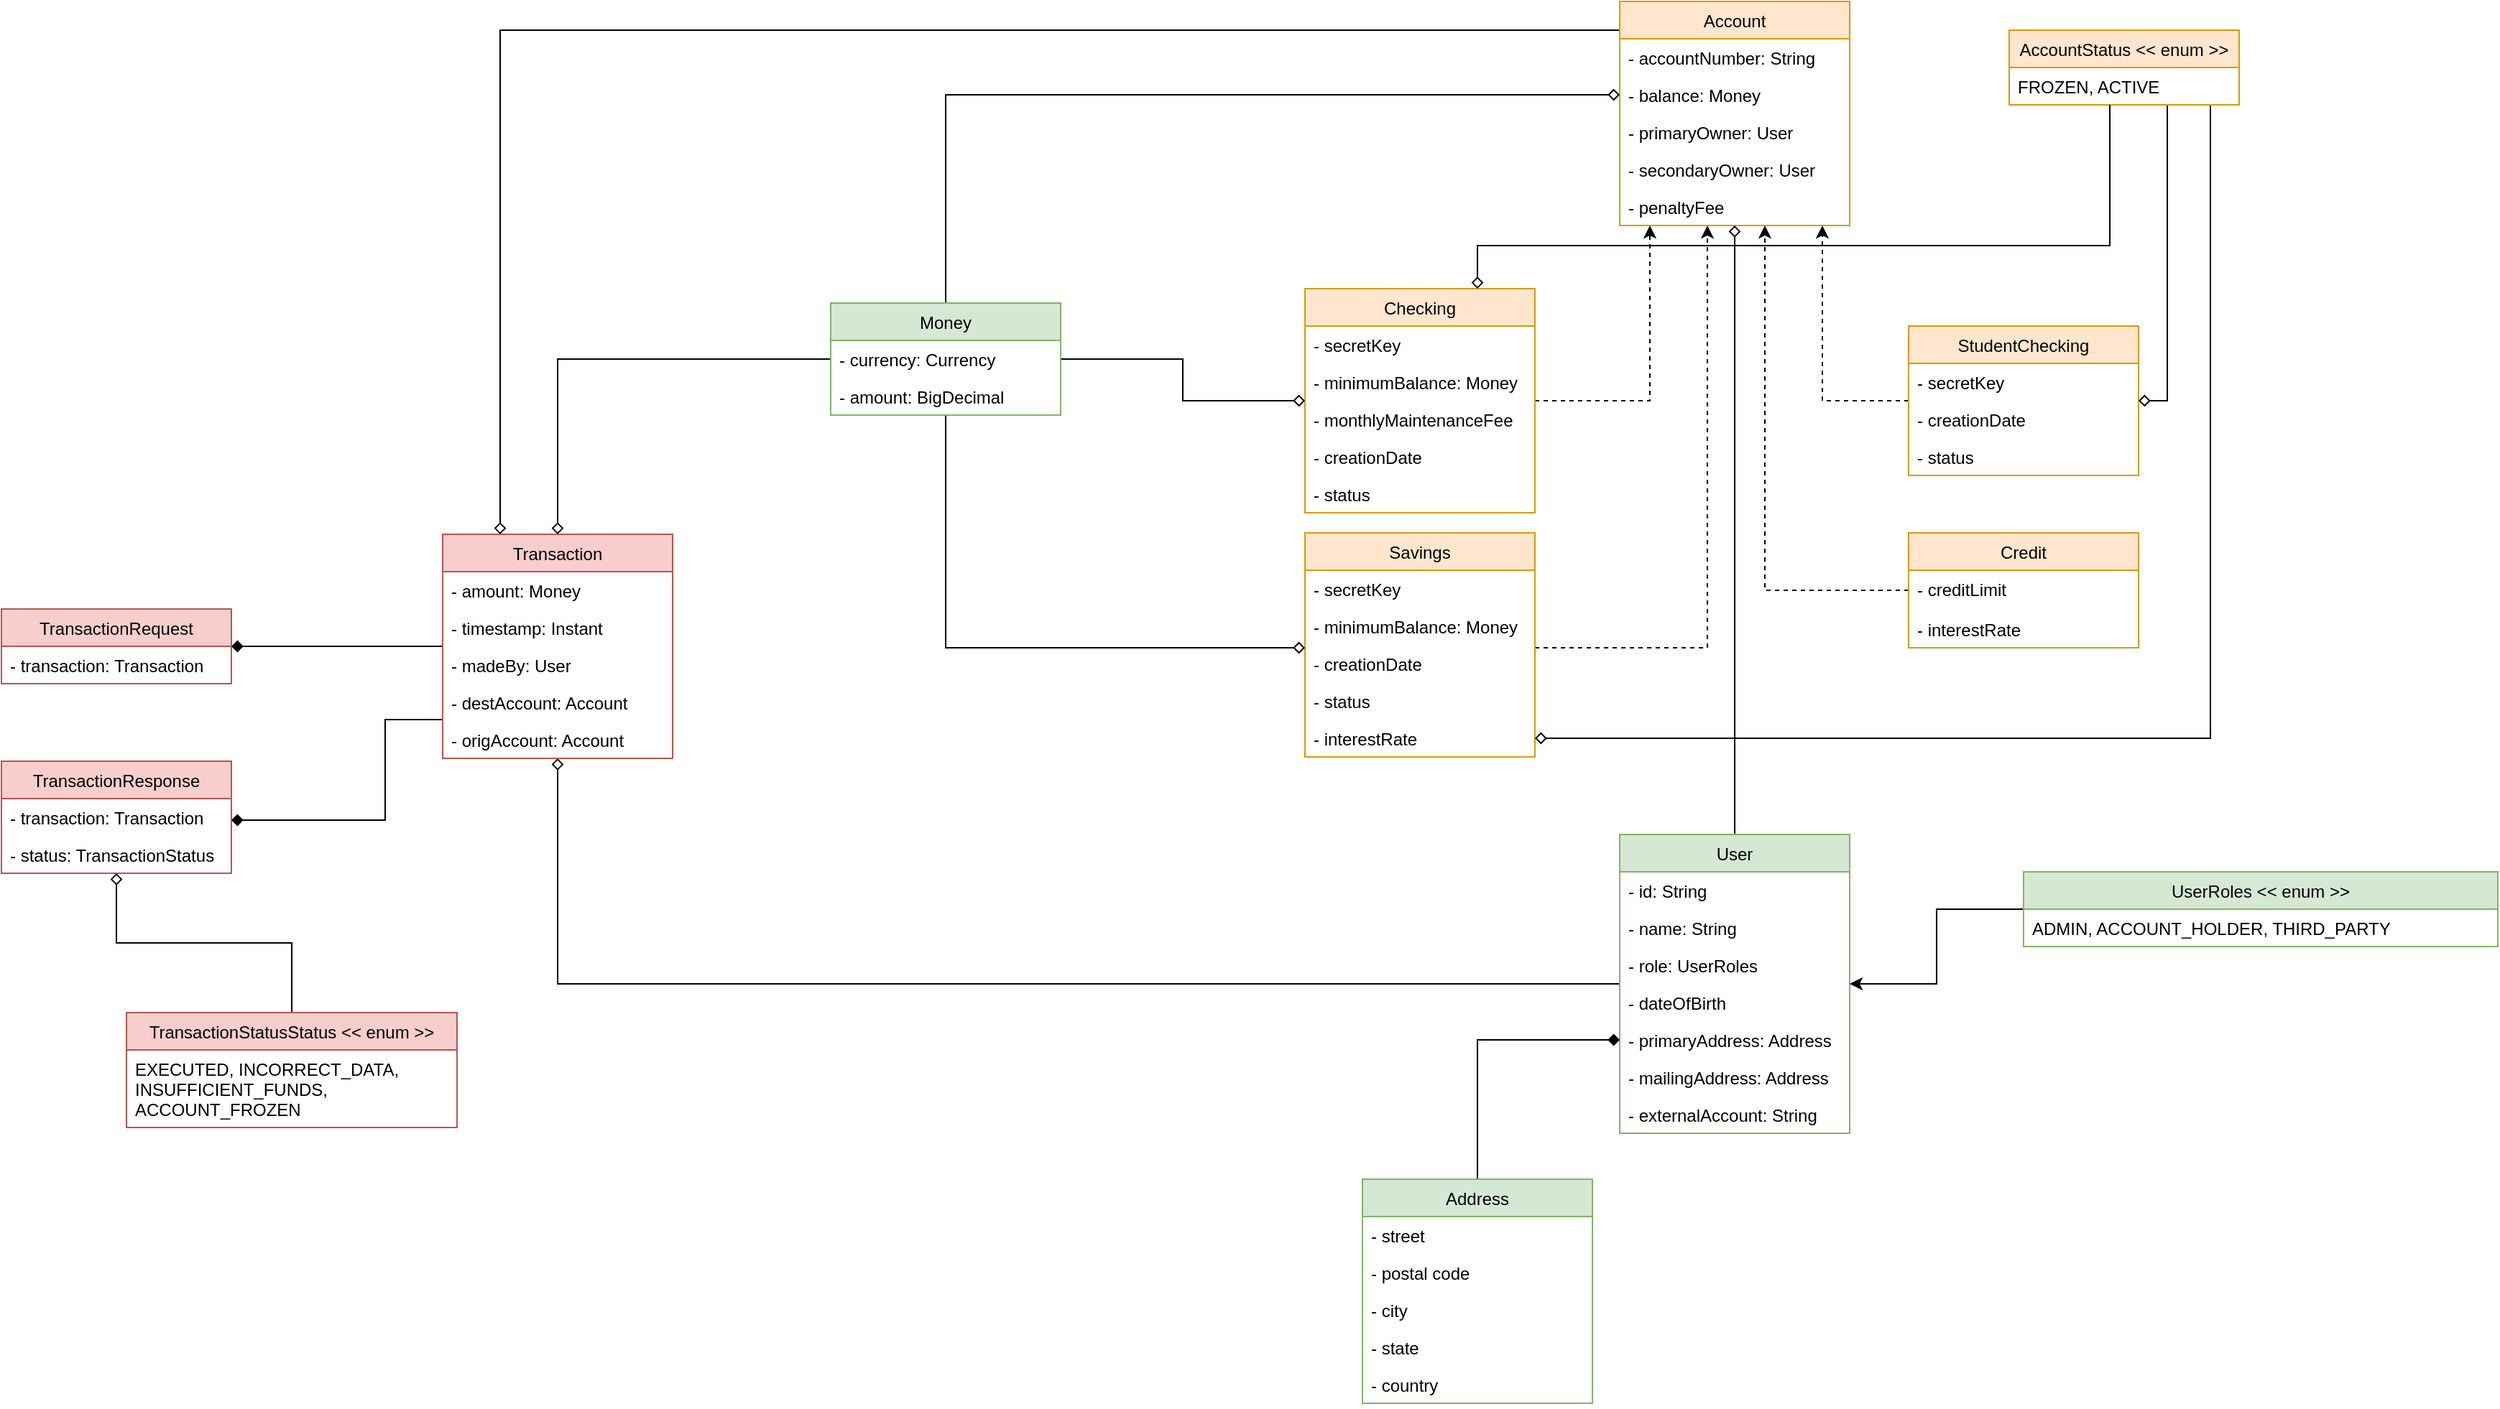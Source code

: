 <mxfile version="20.2.8" type="device"><diagram id="Sgf1eEQoOjnaAbqmSDl3" name="Página-1"><mxGraphModel dx="1653" dy="744" grid="1" gridSize="10" guides="1" tooltips="1" connect="1" arrows="1" fold="1" page="1" pageScale="1" pageWidth="827" pageHeight="1169" math="0" shadow="0"><root><mxCell id="0"/><mxCell id="1" parent="0"/><mxCell id="IOCd3JjTxtFxD8QaHJHm-75" style="edgeStyle=orthogonalEdgeStyle;rounded=0;orthogonalLoop=1;jettySize=auto;html=1;dashed=1;" parent="1" source="IOCd3JjTxtFxD8QaHJHm-8" target="IOCd3JjTxtFxD8QaHJHm-67" edge="1"><mxGeometry relative="1" as="geometry"><Array as="points"><mxPoint x="320" y="308"/></Array></mxGeometry></mxCell><mxCell id="IOCd3JjTxtFxD8QaHJHm-8" value="Checking" style="swimlane;fontStyle=0;childLayout=stackLayout;horizontal=1;startSize=26;fillColor=#ffe6cc;horizontalStack=0;resizeParent=1;resizeParentMax=0;resizeLast=0;collapsible=1;marginBottom=0;strokeColor=#d79b00;" parent="1" vertex="1"><mxGeometry x="80" y="230" width="160" height="156" as="geometry"/></mxCell><mxCell id="IOCd3JjTxtFxD8QaHJHm-10" value="- secretKey" style="text;strokeColor=none;fillColor=none;align=left;verticalAlign=top;spacingLeft=4;spacingRight=4;overflow=hidden;rotatable=0;points=[[0,0.5],[1,0.5]];portConstraint=eastwest;" parent="IOCd3JjTxtFxD8QaHJHm-8" vertex="1"><mxGeometry y="26" width="160" height="26" as="geometry"/></mxCell><mxCell id="IOCd3JjTxtFxD8QaHJHm-25" value="- minimumBalance: Money" style="text;strokeColor=none;fillColor=none;align=left;verticalAlign=top;spacingLeft=4;spacingRight=4;overflow=hidden;rotatable=0;points=[[0,0.5],[1,0.5]];portConstraint=eastwest;" parent="IOCd3JjTxtFxD8QaHJHm-8" vertex="1"><mxGeometry y="52" width="160" height="26" as="geometry"/></mxCell><mxCell id="IOCd3JjTxtFxD8QaHJHm-27" value="- monthlyMaintenanceFee" style="text;strokeColor=none;fillColor=none;align=left;verticalAlign=top;spacingLeft=4;spacingRight=4;overflow=hidden;rotatable=0;points=[[0,0.5],[1,0.5]];portConstraint=eastwest;" parent="IOCd3JjTxtFxD8QaHJHm-8" vertex="1"><mxGeometry y="78" width="160" height="26" as="geometry"/></mxCell><mxCell id="IOCd3JjTxtFxD8QaHJHm-28" value="- creationDate" style="text;strokeColor=none;fillColor=none;align=left;verticalAlign=top;spacingLeft=4;spacingRight=4;overflow=hidden;rotatable=0;points=[[0,0.5],[1,0.5]];portConstraint=eastwest;" parent="IOCd3JjTxtFxD8QaHJHm-8" vertex="1"><mxGeometry y="104" width="160" height="26" as="geometry"/></mxCell><mxCell id="IOCd3JjTxtFxD8QaHJHm-29" value="- status" style="text;strokeColor=none;fillColor=none;align=left;verticalAlign=top;spacingLeft=4;spacingRight=4;overflow=hidden;rotatable=0;points=[[0,0.5],[1,0.5]];portConstraint=eastwest;" parent="IOCd3JjTxtFxD8QaHJHm-8" vertex="1"><mxGeometry y="130" width="160" height="26" as="geometry"/></mxCell><mxCell id="IOCd3JjTxtFxD8QaHJHm-78" style="edgeStyle=orthogonalEdgeStyle;rounded=0;orthogonalLoop=1;jettySize=auto;html=1;dashed=1;" parent="1" source="IOCd3JjTxtFxD8QaHJHm-30" target="IOCd3JjTxtFxD8QaHJHm-67" edge="1"><mxGeometry relative="1" as="geometry"><Array as="points"><mxPoint x="440" y="308"/></Array></mxGeometry></mxCell><mxCell id="IOCd3JjTxtFxD8QaHJHm-30" value="StudentChecking" style="swimlane;fontStyle=0;childLayout=stackLayout;horizontal=1;startSize=26;fillColor=#ffe6cc;horizontalStack=0;resizeParent=1;resizeParentMax=0;resizeLast=0;collapsible=1;marginBottom=0;strokeColor=#d79b00;" parent="1" vertex="1"><mxGeometry x="500" y="256" width="160" height="104" as="geometry"/></mxCell><mxCell id="IOCd3JjTxtFxD8QaHJHm-32" value="- secretKey" style="text;strokeColor=none;fillColor=none;align=left;verticalAlign=top;spacingLeft=4;spacingRight=4;overflow=hidden;rotatable=0;points=[[0,0.5],[1,0.5]];portConstraint=eastwest;" parent="IOCd3JjTxtFxD8QaHJHm-30" vertex="1"><mxGeometry y="26" width="160" height="26" as="geometry"/></mxCell><mxCell id="IOCd3JjTxtFxD8QaHJHm-38" value="- creationDate" style="text;strokeColor=none;fillColor=none;align=left;verticalAlign=top;spacingLeft=4;spacingRight=4;overflow=hidden;rotatable=0;points=[[0,0.5],[1,0.5]];portConstraint=eastwest;" parent="IOCd3JjTxtFxD8QaHJHm-30" vertex="1"><mxGeometry y="52" width="160" height="26" as="geometry"/></mxCell><mxCell id="IOCd3JjTxtFxD8QaHJHm-39" value="- status" style="text;strokeColor=none;fillColor=none;align=left;verticalAlign=top;spacingLeft=4;spacingRight=4;overflow=hidden;rotatable=0;points=[[0,0.5],[1,0.5]];portConstraint=eastwest;" parent="IOCd3JjTxtFxD8QaHJHm-30" vertex="1"><mxGeometry y="78" width="160" height="26" as="geometry"/></mxCell><mxCell id="IOCd3JjTxtFxD8QaHJHm-76" style="edgeStyle=orthogonalEdgeStyle;rounded=0;orthogonalLoop=1;jettySize=auto;html=1;dashed=1;" parent="1" source="IOCd3JjTxtFxD8QaHJHm-48" target="IOCd3JjTxtFxD8QaHJHm-67" edge="1"><mxGeometry relative="1" as="geometry"><Array as="points"><mxPoint x="360" y="480"/></Array></mxGeometry></mxCell><mxCell id="IOCd3JjTxtFxD8QaHJHm-48" value="Savings" style="swimlane;fontStyle=0;childLayout=stackLayout;horizontal=1;startSize=26;fillColor=#ffe6cc;horizontalStack=0;resizeParent=1;resizeParentMax=0;resizeLast=0;collapsible=1;marginBottom=0;strokeColor=#d79b00;" parent="1" vertex="1"><mxGeometry x="80" y="400" width="160" height="156" as="geometry"/></mxCell><mxCell id="IOCd3JjTxtFxD8QaHJHm-50" value="- secretKey" style="text;strokeColor=none;fillColor=none;align=left;verticalAlign=top;spacingLeft=4;spacingRight=4;overflow=hidden;rotatable=0;points=[[0,0.5],[1,0.5]];portConstraint=eastwest;" parent="IOCd3JjTxtFxD8QaHJHm-48" vertex="1"><mxGeometry y="26" width="160" height="26" as="geometry"/></mxCell><mxCell id="IOCd3JjTxtFxD8QaHJHm-53" value="- minimumBalance: Money" style="text;strokeColor=none;fillColor=none;align=left;verticalAlign=top;spacingLeft=4;spacingRight=4;overflow=hidden;rotatable=0;points=[[0,0.5],[1,0.5]];portConstraint=eastwest;" parent="IOCd3JjTxtFxD8QaHJHm-48" vertex="1"><mxGeometry y="52" width="160" height="26" as="geometry"/></mxCell><mxCell id="IOCd3JjTxtFxD8QaHJHm-56" value="- creationDate" style="text;strokeColor=none;fillColor=none;align=left;verticalAlign=top;spacingLeft=4;spacingRight=4;overflow=hidden;rotatable=0;points=[[0,0.5],[1,0.5]];portConstraint=eastwest;" parent="IOCd3JjTxtFxD8QaHJHm-48" vertex="1"><mxGeometry y="78" width="160" height="26" as="geometry"/></mxCell><mxCell id="IOCd3JjTxtFxD8QaHJHm-57" value="- status" style="text;strokeColor=none;fillColor=none;align=left;verticalAlign=top;spacingLeft=4;spacingRight=4;overflow=hidden;rotatable=0;points=[[0,0.5],[1,0.5]];portConstraint=eastwest;" parent="IOCd3JjTxtFxD8QaHJHm-48" vertex="1"><mxGeometry y="104" width="160" height="26" as="geometry"/></mxCell><mxCell id="IOCd3JjTxtFxD8QaHJHm-58" value="- interestRate" style="text;strokeColor=none;fillColor=none;align=left;verticalAlign=top;spacingLeft=4;spacingRight=4;overflow=hidden;rotatable=0;points=[[0,0.5],[1,0.5]];portConstraint=eastwest;" parent="IOCd3JjTxtFxD8QaHJHm-48" vertex="1"><mxGeometry y="130" width="160" height="26" as="geometry"/></mxCell><mxCell id="IOCd3JjTxtFxD8QaHJHm-77" style="edgeStyle=orthogonalEdgeStyle;rounded=0;orthogonalLoop=1;jettySize=auto;html=1;dashed=1;" parent="1" source="IOCd3JjTxtFxD8QaHJHm-59" target="IOCd3JjTxtFxD8QaHJHm-67" edge="1"><mxGeometry relative="1" as="geometry"><Array as="points"><mxPoint x="400" y="440"/></Array></mxGeometry></mxCell><mxCell id="IOCd3JjTxtFxD8QaHJHm-59" value="Credit" style="swimlane;fontStyle=0;childLayout=stackLayout;horizontal=1;startSize=26;fillColor=#ffe6cc;horizontalStack=0;resizeParent=1;resizeParentMax=0;resizeLast=0;collapsible=1;marginBottom=0;strokeColor=#d79b00;" parent="1" vertex="1"><mxGeometry x="500" y="400" width="160" height="80" as="geometry"/></mxCell><mxCell id="IOCd3JjTxtFxD8QaHJHm-65" value="- creditLimit" style="text;strokeColor=none;fillColor=none;align=left;verticalAlign=top;spacingLeft=4;spacingRight=4;overflow=hidden;rotatable=0;points=[[0,0.5],[1,0.5]];portConstraint=eastwest;" parent="IOCd3JjTxtFxD8QaHJHm-59" vertex="1"><mxGeometry y="26" width="160" height="28" as="geometry"/></mxCell><mxCell id="IOCd3JjTxtFxD8QaHJHm-66" value="- interestRate" style="text;strokeColor=none;fillColor=none;align=left;verticalAlign=top;spacingLeft=4;spacingRight=4;overflow=hidden;rotatable=0;points=[[0,0.5],[1,0.5]];portConstraint=eastwest;" parent="IOCd3JjTxtFxD8QaHJHm-59" vertex="1"><mxGeometry y="54" width="160" height="26" as="geometry"/></mxCell><mxCell id="IOCd3JjTxtFxD8QaHJHm-125" style="edgeStyle=orthogonalEdgeStyle;rounded=0;orthogonalLoop=1;jettySize=auto;html=1;entryX=0.25;entryY=0;entryDx=0;entryDy=0;endArrow=diamond;endFill=0;" parent="1" source="IOCd3JjTxtFxD8QaHJHm-67" target="IOCd3JjTxtFxD8QaHJHm-116" edge="1"><mxGeometry relative="1" as="geometry"><Array as="points"><mxPoint x="-480" y="50"/></Array></mxGeometry></mxCell><mxCell id="IOCd3JjTxtFxD8QaHJHm-67" value="Account" style="swimlane;fontStyle=0;childLayout=stackLayout;horizontal=1;startSize=26;fillColor=#ffe6cc;horizontalStack=0;resizeParent=1;resizeParentMax=0;resizeLast=0;collapsible=1;marginBottom=0;strokeColor=#d79b00;" parent="1" vertex="1"><mxGeometry x="299" y="30" width="160" height="156" as="geometry"/></mxCell><mxCell id="3vQy9Pc-YMIMLEMosbUo-2" value="- accountNumber: String" style="text;strokeColor=none;fillColor=none;align=left;verticalAlign=top;spacingLeft=4;spacingRight=4;overflow=hidden;rotatable=0;points=[[0,0.5],[1,0.5]];portConstraint=eastwest;" vertex="1" parent="IOCd3JjTxtFxD8QaHJHm-67"><mxGeometry y="26" width="160" height="26" as="geometry"/></mxCell><mxCell id="IOCd3JjTxtFxD8QaHJHm-68" value="- balance: Money" style="text;strokeColor=none;fillColor=none;align=left;verticalAlign=top;spacingLeft=4;spacingRight=4;overflow=hidden;rotatable=0;points=[[0,0.5],[1,0.5]];portConstraint=eastwest;" parent="IOCd3JjTxtFxD8QaHJHm-67" vertex="1"><mxGeometry y="52" width="160" height="26" as="geometry"/></mxCell><mxCell id="IOCd3JjTxtFxD8QaHJHm-69" value="- primaryOwner: User" style="text;strokeColor=none;fillColor=none;align=left;verticalAlign=top;spacingLeft=4;spacingRight=4;overflow=hidden;rotatable=0;points=[[0,0.5],[1,0.5]];portConstraint=eastwest;" parent="IOCd3JjTxtFxD8QaHJHm-67" vertex="1"><mxGeometry y="78" width="160" height="26" as="geometry"/></mxCell><mxCell id="IOCd3JjTxtFxD8QaHJHm-70" value="- secondaryOwner: User" style="text;strokeColor=none;fillColor=none;align=left;verticalAlign=top;spacingLeft=4;spacingRight=4;overflow=hidden;rotatable=0;points=[[0,0.5],[1,0.5]];portConstraint=eastwest;" parent="IOCd3JjTxtFxD8QaHJHm-67" vertex="1"><mxGeometry y="104" width="160" height="26" as="geometry"/></mxCell><mxCell id="IOCd3JjTxtFxD8QaHJHm-73" value="- penaltyFee" style="text;strokeColor=none;fillColor=none;align=left;verticalAlign=top;spacingLeft=4;spacingRight=4;overflow=hidden;rotatable=0;points=[[0,0.5],[1,0.5]];portConstraint=eastwest;" parent="IOCd3JjTxtFxD8QaHJHm-67" vertex="1"><mxGeometry y="130" width="160" height="26" as="geometry"/></mxCell><mxCell id="IOCd3JjTxtFxD8QaHJHm-107" style="edgeStyle=orthogonalEdgeStyle;rounded=0;orthogonalLoop=1;jettySize=auto;html=1;endArrow=diamond;endFill=0;" parent="1" source="IOCd3JjTxtFxD8QaHJHm-79" target="IOCd3JjTxtFxD8QaHJHm-67" edge="1"><mxGeometry relative="1" as="geometry"/></mxCell><mxCell id="IOCd3JjTxtFxD8QaHJHm-140" style="edgeStyle=orthogonalEdgeStyle;rounded=0;orthogonalLoop=1;jettySize=auto;html=1;endArrow=diamond;endFill=0;" parent="1" source="IOCd3JjTxtFxD8QaHJHm-79" target="IOCd3JjTxtFxD8QaHJHm-116" edge="1"><mxGeometry relative="1" as="geometry"/></mxCell><mxCell id="IOCd3JjTxtFxD8QaHJHm-79" value="User" style="swimlane;fontStyle=0;childLayout=stackLayout;horizontal=1;startSize=26;fillColor=#d5e8d4;horizontalStack=0;resizeParent=1;resizeParentMax=0;resizeLast=0;collapsible=1;marginBottom=0;strokeColor=#82b366;" parent="1" vertex="1"><mxGeometry x="299" y="610" width="160" height="208" as="geometry"/></mxCell><mxCell id="IOCd3JjTxtFxD8QaHJHm-87" value="- id: String" style="text;strokeColor=none;fillColor=none;align=left;verticalAlign=top;spacingLeft=4;spacingRight=4;overflow=hidden;rotatable=0;points=[[0,0.5],[1,0.5]];portConstraint=eastwest;" parent="IOCd3JjTxtFxD8QaHJHm-79" vertex="1"><mxGeometry y="26" width="160" height="26" as="geometry"/></mxCell><mxCell id="fHTGydUO1gpS6vrGEfxZ-1" value="- name: String" style="text;strokeColor=none;fillColor=none;align=left;verticalAlign=top;spacingLeft=4;spacingRight=4;overflow=hidden;rotatable=0;points=[[0,0.5],[1,0.5]];portConstraint=eastwest;" parent="IOCd3JjTxtFxD8QaHJHm-79" vertex="1"><mxGeometry y="52" width="160" height="26" as="geometry"/></mxCell><mxCell id="fHTGydUO1gpS6vrGEfxZ-4" value="- role: UserRoles" style="text;strokeColor=none;fillColor=none;align=left;verticalAlign=top;spacingLeft=4;spacingRight=4;overflow=hidden;rotatable=0;points=[[0,0.5],[1,0.5]];portConstraint=eastwest;" parent="IOCd3JjTxtFxD8QaHJHm-79" vertex="1"><mxGeometry y="78" width="160" height="26" as="geometry"/></mxCell><mxCell id="IOCd3JjTxtFxD8QaHJHm-89" value="- dateOfBirth" style="text;strokeColor=none;fillColor=none;align=left;verticalAlign=top;spacingLeft=4;spacingRight=4;overflow=hidden;rotatable=0;points=[[0,0.5],[1,0.5]];portConstraint=eastwest;" parent="IOCd3JjTxtFxD8QaHJHm-79" vertex="1"><mxGeometry y="104" width="160" height="26" as="geometry"/></mxCell><mxCell id="IOCd3JjTxtFxD8QaHJHm-90" value="- primaryAddress: Address" style="text;strokeColor=none;fillColor=none;align=left;verticalAlign=top;spacingLeft=4;spacingRight=4;overflow=hidden;rotatable=0;points=[[0,0.5],[1,0.5]];portConstraint=eastwest;" parent="IOCd3JjTxtFxD8QaHJHm-79" vertex="1"><mxGeometry y="130" width="160" height="26" as="geometry"/></mxCell><mxCell id="IOCd3JjTxtFxD8QaHJHm-91" value="- mailingAddress: Address" style="text;strokeColor=none;fillColor=none;align=left;verticalAlign=top;spacingLeft=4;spacingRight=4;overflow=hidden;rotatable=0;points=[[0,0.5],[1,0.5]];portConstraint=eastwest;" parent="IOCd3JjTxtFxD8QaHJHm-79" vertex="1"><mxGeometry y="156" width="160" height="26" as="geometry"/></mxCell><mxCell id="IOCd3JjTxtFxD8QaHJHm-102" value="- externalAccount: String" style="text;strokeColor=none;fillColor=none;align=left;verticalAlign=top;spacingLeft=4;spacingRight=4;overflow=hidden;rotatable=0;points=[[0,0.5],[1,0.5]];portConstraint=eastwest;" parent="IOCd3JjTxtFxD8QaHJHm-79" vertex="1"><mxGeometry y="182" width="160" height="26" as="geometry"/></mxCell><mxCell id="IOCd3JjTxtFxD8QaHJHm-94" style="edgeStyle=orthogonalEdgeStyle;rounded=0;orthogonalLoop=1;jettySize=auto;html=1;entryX=0;entryY=0.5;entryDx=0;entryDy=0;endArrow=diamond;endFill=1;" parent="1" source="IOCd3JjTxtFxD8QaHJHm-92" target="IOCd3JjTxtFxD8QaHJHm-90" edge="1"><mxGeometry relative="1" as="geometry"/></mxCell><mxCell id="IOCd3JjTxtFxD8QaHJHm-92" value="Address" style="swimlane;fontStyle=0;childLayout=stackLayout;horizontal=1;startSize=26;fillColor=#d5e8d4;horizontalStack=0;resizeParent=1;resizeParentMax=0;resizeLast=0;collapsible=1;marginBottom=0;strokeColor=#82b366;" parent="1" vertex="1"><mxGeometry x="120" y="850" width="160" height="156" as="geometry"/></mxCell><mxCell id="IOCd3JjTxtFxD8QaHJHm-93" value="- street" style="text;strokeColor=none;fillColor=none;align=left;verticalAlign=top;spacingLeft=4;spacingRight=4;overflow=hidden;rotatable=0;points=[[0,0.5],[1,0.5]];portConstraint=eastwest;" parent="IOCd3JjTxtFxD8QaHJHm-92" vertex="1"><mxGeometry y="26" width="160" height="26" as="geometry"/></mxCell><mxCell id="IOCd3JjTxtFxD8QaHJHm-103" value="- postal code" style="text;strokeColor=none;fillColor=none;align=left;verticalAlign=top;spacingLeft=4;spacingRight=4;overflow=hidden;rotatable=0;points=[[0,0.5],[1,0.5]];portConstraint=eastwest;" parent="IOCd3JjTxtFxD8QaHJHm-92" vertex="1"><mxGeometry y="52" width="160" height="26" as="geometry"/></mxCell><mxCell id="IOCd3JjTxtFxD8QaHJHm-104" value="- city" style="text;strokeColor=none;fillColor=none;align=left;verticalAlign=top;spacingLeft=4;spacingRight=4;overflow=hidden;rotatable=0;points=[[0,0.5],[1,0.5]];portConstraint=eastwest;" parent="IOCd3JjTxtFxD8QaHJHm-92" vertex="1"><mxGeometry y="78" width="160" height="26" as="geometry"/></mxCell><mxCell id="IOCd3JjTxtFxD8QaHJHm-105" value="- state" style="text;strokeColor=none;fillColor=none;align=left;verticalAlign=top;spacingLeft=4;spacingRight=4;overflow=hidden;rotatable=0;points=[[0,0.5],[1,0.5]];portConstraint=eastwest;" parent="IOCd3JjTxtFxD8QaHJHm-92" vertex="1"><mxGeometry y="104" width="160" height="26" as="geometry"/></mxCell><mxCell id="IOCd3JjTxtFxD8QaHJHm-106" value="- country" style="text;strokeColor=none;fillColor=none;align=left;verticalAlign=top;spacingLeft=4;spacingRight=4;overflow=hidden;rotatable=0;points=[[0,0.5],[1,0.5]];portConstraint=eastwest;" parent="IOCd3JjTxtFxD8QaHJHm-92" vertex="1"><mxGeometry y="130" width="160" height="26" as="geometry"/></mxCell><mxCell id="IOCd3JjTxtFxD8QaHJHm-113" style="edgeStyle=orthogonalEdgeStyle;rounded=0;orthogonalLoop=1;jettySize=auto;html=1;endArrow=diamond;endFill=0;" parent="1" source="IOCd3JjTxtFxD8QaHJHm-108" target="IOCd3JjTxtFxD8QaHJHm-8" edge="1"><mxGeometry relative="1" as="geometry"/></mxCell><mxCell id="IOCd3JjTxtFxD8QaHJHm-114" style="edgeStyle=orthogonalEdgeStyle;rounded=0;orthogonalLoop=1;jettySize=auto;html=1;endArrow=diamond;endFill=0;" parent="1" source="IOCd3JjTxtFxD8QaHJHm-108" target="IOCd3JjTxtFxD8QaHJHm-48" edge="1"><mxGeometry relative="1" as="geometry"><Array as="points"><mxPoint x="-170" y="480"/></Array></mxGeometry></mxCell><mxCell id="IOCd3JjTxtFxD8QaHJHm-115" style="edgeStyle=orthogonalEdgeStyle;rounded=0;orthogonalLoop=1;jettySize=auto;html=1;endArrow=diamond;endFill=0;" parent="1" source="IOCd3JjTxtFxD8QaHJHm-108" target="IOCd3JjTxtFxD8QaHJHm-67" edge="1"><mxGeometry relative="1" as="geometry"><Array as="points"><mxPoint x="-170" y="95"/></Array></mxGeometry></mxCell><mxCell id="IOCd3JjTxtFxD8QaHJHm-124" style="edgeStyle=orthogonalEdgeStyle;rounded=0;orthogonalLoop=1;jettySize=auto;html=1;entryX=0.5;entryY=0;entryDx=0;entryDy=0;endArrow=diamond;endFill=0;" parent="1" source="IOCd3JjTxtFxD8QaHJHm-108" target="IOCd3JjTxtFxD8QaHJHm-116" edge="1"><mxGeometry relative="1" as="geometry"/></mxCell><mxCell id="IOCd3JjTxtFxD8QaHJHm-108" value="Money" style="swimlane;fontStyle=0;childLayout=stackLayout;horizontal=1;startSize=26;fillColor=#d5e8d4;horizontalStack=0;resizeParent=1;resizeParentMax=0;resizeLast=0;collapsible=1;marginBottom=0;strokeColor=#82b366;" parent="1" vertex="1"><mxGeometry x="-250" y="240" width="160" height="78" as="geometry"/></mxCell><mxCell id="IOCd3JjTxtFxD8QaHJHm-109" value="- currency: Currency" style="text;strokeColor=none;fillColor=none;align=left;verticalAlign=top;spacingLeft=4;spacingRight=4;overflow=hidden;rotatable=0;points=[[0,0.5],[1,0.5]];portConstraint=eastwest;" parent="IOCd3JjTxtFxD8QaHJHm-108" vertex="1"><mxGeometry y="26" width="160" height="26" as="geometry"/></mxCell><mxCell id="IOCd3JjTxtFxD8QaHJHm-110" value="- amount: BigDecimal" style="text;strokeColor=none;fillColor=none;align=left;verticalAlign=top;spacingLeft=4;spacingRight=4;overflow=hidden;rotatable=0;points=[[0,0.5],[1,0.5]];portConstraint=eastwest;" parent="IOCd3JjTxtFxD8QaHJHm-108" vertex="1"><mxGeometry y="52" width="160" height="26" as="geometry"/></mxCell><mxCell id="kCnH4NlS0gqb_7QBWFYC-7" style="edgeStyle=orthogonalEdgeStyle;rounded=0;orthogonalLoop=1;jettySize=auto;html=1;endArrow=diamond;endFill=1;" parent="1" source="IOCd3JjTxtFxD8QaHJHm-116" target="kCnH4NlS0gqb_7QBWFYC-1" edge="1"><mxGeometry relative="1" as="geometry"/></mxCell><mxCell id="kCnH4NlS0gqb_7QBWFYC-14" style="edgeStyle=orthogonalEdgeStyle;rounded=0;orthogonalLoop=1;jettySize=auto;html=1;endArrow=diamond;endFill=1;" parent="1" source="IOCd3JjTxtFxD8QaHJHm-116" target="kCnH4NlS0gqb_7QBWFYC-8" edge="1"><mxGeometry relative="1" as="geometry"><Array as="points"><mxPoint x="-560" y="530"/><mxPoint x="-560" y="600"/></Array></mxGeometry></mxCell><mxCell id="IOCd3JjTxtFxD8QaHJHm-116" value="Transaction" style="swimlane;fontStyle=0;childLayout=stackLayout;horizontal=1;startSize=26;fillColor=#f8cecc;horizontalStack=0;resizeParent=1;resizeParentMax=0;resizeLast=0;collapsible=1;marginBottom=0;strokeColor=#b85450;" parent="1" vertex="1"><mxGeometry x="-520" y="401" width="160" height="156" as="geometry"/></mxCell><mxCell id="IOCd3JjTxtFxD8QaHJHm-117" value="- amount: Money" style="text;strokeColor=none;fillColor=none;align=left;verticalAlign=top;spacingLeft=4;spacingRight=4;overflow=hidden;rotatable=0;points=[[0,0.5],[1,0.5]];portConstraint=eastwest;" parent="IOCd3JjTxtFxD8QaHJHm-116" vertex="1"><mxGeometry y="26" width="160" height="26" as="geometry"/></mxCell><mxCell id="IOCd3JjTxtFxD8QaHJHm-119" value="- timestamp: Instant" style="text;strokeColor=none;fillColor=none;align=left;verticalAlign=top;spacingLeft=4;spacingRight=4;overflow=hidden;rotatable=0;points=[[0,0.5],[1,0.5]];portConstraint=eastwest;" parent="IOCd3JjTxtFxD8QaHJHm-116" vertex="1"><mxGeometry y="52" width="160" height="26" as="geometry"/></mxCell><mxCell id="IOCd3JjTxtFxD8QaHJHm-120" value="- madeBy: User" style="text;strokeColor=none;fillColor=none;align=left;verticalAlign=top;spacingLeft=4;spacingRight=4;overflow=hidden;rotatable=0;points=[[0,0.5],[1,0.5]];portConstraint=eastwest;" parent="IOCd3JjTxtFxD8QaHJHm-116" vertex="1"><mxGeometry y="78" width="160" height="26" as="geometry"/></mxCell><mxCell id="IOCd3JjTxtFxD8QaHJHm-121" value="- destAccount: Account" style="text;strokeColor=none;fillColor=none;align=left;verticalAlign=top;spacingLeft=4;spacingRight=4;overflow=hidden;rotatable=0;points=[[0,0.5],[1,0.5]];portConstraint=eastwest;" parent="IOCd3JjTxtFxD8QaHJHm-116" vertex="1"><mxGeometry y="104" width="160" height="26" as="geometry"/></mxCell><mxCell id="IOCd3JjTxtFxD8QaHJHm-123" value="- origAccount: Account" style="text;strokeColor=none;fillColor=none;align=left;verticalAlign=top;spacingLeft=4;spacingRight=4;overflow=hidden;rotatable=0;points=[[0,0.5],[1,0.5]];portConstraint=eastwest;" parent="IOCd3JjTxtFxD8QaHJHm-116" vertex="1"><mxGeometry y="130" width="160" height="26" as="geometry"/></mxCell><mxCell id="IOCd3JjTxtFxD8QaHJHm-137" style="edgeStyle=orthogonalEdgeStyle;rounded=0;orthogonalLoop=1;jettySize=auto;html=1;entryX=1;entryY=0.5;entryDx=0;entryDy=0;endArrow=diamond;endFill=0;" parent="1" source="IOCd3JjTxtFxD8QaHJHm-129" target="IOCd3JjTxtFxD8QaHJHm-58" edge="1"><mxGeometry relative="1" as="geometry"><Array as="points"><mxPoint x="710" y="543"/></Array></mxGeometry></mxCell><mxCell id="IOCd3JjTxtFxD8QaHJHm-138" style="edgeStyle=orthogonalEdgeStyle;rounded=0;orthogonalLoop=1;jettySize=auto;html=1;endArrow=diamond;endFill=0;" parent="1" source="IOCd3JjTxtFxD8QaHJHm-129" target="IOCd3JjTxtFxD8QaHJHm-30" edge="1"><mxGeometry relative="1" as="geometry"><Array as="points"><mxPoint x="680" y="308"/></Array></mxGeometry></mxCell><mxCell id="IOCd3JjTxtFxD8QaHJHm-129" value="AccountStatus &lt;&lt; enum &gt;&gt;" style="swimlane;fontStyle=0;childLayout=stackLayout;horizontal=1;startSize=26;fillColor=#ffe6cc;horizontalStack=0;resizeParent=1;resizeParentMax=0;resizeLast=0;collapsible=1;marginBottom=0;strokeColor=#d79b00;" parent="1" vertex="1"><mxGeometry x="570" y="50" width="160" height="52" as="geometry"/></mxCell><mxCell id="IOCd3JjTxtFxD8QaHJHm-130" value="FROZEN, ACTIVE" style="text;strokeColor=none;fillColor=none;align=left;verticalAlign=top;spacingLeft=4;spacingRight=4;overflow=hidden;rotatable=0;points=[[0,0.5],[1,0.5]];portConstraint=eastwest;" parent="IOCd3JjTxtFxD8QaHJHm-129" vertex="1"><mxGeometry y="26" width="160" height="26" as="geometry"/></mxCell><mxCell id="IOCd3JjTxtFxD8QaHJHm-136" style="edgeStyle=orthogonalEdgeStyle;rounded=0;orthogonalLoop=1;jettySize=auto;html=1;entryX=0.75;entryY=0;entryDx=0;entryDy=0;endArrow=diamond;endFill=0;" parent="1" source="IOCd3JjTxtFxD8QaHJHm-130" target="IOCd3JjTxtFxD8QaHJHm-8" edge="1"><mxGeometry relative="1" as="geometry"><Array as="points"><mxPoint x="640" y="200"/><mxPoint x="200" y="200"/></Array></mxGeometry></mxCell><mxCell id="kCnH4NlS0gqb_7QBWFYC-1" value="TransactionRequest" style="swimlane;fontStyle=0;childLayout=stackLayout;horizontal=1;startSize=26;fillColor=#f8cecc;horizontalStack=0;resizeParent=1;resizeParentMax=0;resizeLast=0;collapsible=1;marginBottom=0;strokeColor=#b85450;" parent="1" vertex="1"><mxGeometry x="-827" y="453" width="160" height="52" as="geometry"/></mxCell><mxCell id="kCnH4NlS0gqb_7QBWFYC-2" value="- transaction: Transaction" style="text;strokeColor=none;fillColor=none;align=left;verticalAlign=top;spacingLeft=4;spacingRight=4;overflow=hidden;rotatable=0;points=[[0,0.5],[1,0.5]];portConstraint=eastwest;" parent="kCnH4NlS0gqb_7QBWFYC-1" vertex="1"><mxGeometry y="26" width="160" height="26" as="geometry"/></mxCell><mxCell id="kCnH4NlS0gqb_7QBWFYC-8" value="TransactionResponse" style="swimlane;fontStyle=0;childLayout=stackLayout;horizontal=1;startSize=26;fillColor=#f8cecc;horizontalStack=0;resizeParent=1;resizeParentMax=0;resizeLast=0;collapsible=1;marginBottom=0;strokeColor=#b85450;" parent="1" vertex="1"><mxGeometry x="-827" y="559" width="160" height="78" as="geometry"/></mxCell><mxCell id="kCnH4NlS0gqb_7QBWFYC-9" value="- transaction: Transaction" style="text;strokeColor=none;fillColor=none;align=left;verticalAlign=top;spacingLeft=4;spacingRight=4;overflow=hidden;rotatable=0;points=[[0,0.5],[1,0.5]];portConstraint=eastwest;" parent="kCnH4NlS0gqb_7QBWFYC-8" vertex="1"><mxGeometry y="26" width="160" height="26" as="geometry"/></mxCell><mxCell id="kCnH4NlS0gqb_7QBWFYC-10" value="- status: TransactionStatus" style="text;strokeColor=none;fillColor=none;align=left;verticalAlign=top;spacingLeft=4;spacingRight=4;overflow=hidden;rotatable=0;points=[[0,0.5],[1,0.5]];portConstraint=eastwest;" parent="kCnH4NlS0gqb_7QBWFYC-8" vertex="1"><mxGeometry y="52" width="160" height="26" as="geometry"/></mxCell><mxCell id="kCnH4NlS0gqb_7QBWFYC-13" style="edgeStyle=orthogonalEdgeStyle;rounded=0;orthogonalLoop=1;jettySize=auto;html=1;endArrow=diamond;endFill=0;" parent="1" source="kCnH4NlS0gqb_7QBWFYC-11" target="kCnH4NlS0gqb_7QBWFYC-8" edge="1"><mxGeometry relative="1" as="geometry"/></mxCell><mxCell id="kCnH4NlS0gqb_7QBWFYC-11" value="TransactionStatusStatus &lt;&lt; enum &gt;&gt;" style="swimlane;fontStyle=0;childLayout=stackLayout;horizontal=1;startSize=26;fillColor=#f8cecc;horizontalStack=0;resizeParent=1;resizeParentMax=0;resizeLast=0;collapsible=1;marginBottom=0;strokeColor=#b85450;" parent="1" vertex="1"><mxGeometry x="-740" y="734" width="230" height="80" as="geometry"/></mxCell><mxCell id="kCnH4NlS0gqb_7QBWFYC-12" value="EXECUTED, INCORRECT_DATA,&#10;INSUFFICIENT_FUNDS,&#10;ACCOUNT_FROZEN" style="text;strokeColor=none;fillColor=none;align=left;verticalAlign=top;spacingLeft=4;spacingRight=4;overflow=hidden;rotatable=0;points=[[0,0.5],[1,0.5]];portConstraint=eastwest;" parent="kCnH4NlS0gqb_7QBWFYC-11" vertex="1"><mxGeometry y="26" width="230" height="54" as="geometry"/></mxCell><mxCell id="fHTGydUO1gpS6vrGEfxZ-6" style="edgeStyle=orthogonalEdgeStyle;rounded=0;orthogonalLoop=1;jettySize=auto;html=1;" parent="1" source="fHTGydUO1gpS6vrGEfxZ-2" target="IOCd3JjTxtFxD8QaHJHm-79" edge="1"><mxGeometry relative="1" as="geometry"/></mxCell><mxCell id="fHTGydUO1gpS6vrGEfxZ-2" value="UserRoles &lt;&lt; enum &gt;&gt;" style="swimlane;fontStyle=0;childLayout=stackLayout;horizontal=1;startSize=26;fillColor=#d5e8d4;horizontalStack=0;resizeParent=1;resizeParentMax=0;resizeLast=0;collapsible=1;marginBottom=0;strokeColor=#82b366;" parent="1" vertex="1"><mxGeometry x="580" y="636" width="330" height="52" as="geometry"/></mxCell><mxCell id="fHTGydUO1gpS6vrGEfxZ-3" value="ADMIN, ACCOUNT_HOLDER, THIRD_PARTY" style="text;strokeColor=none;fillColor=none;align=left;verticalAlign=top;spacingLeft=4;spacingRight=4;overflow=hidden;rotatable=0;points=[[0,0.5],[1,0.5]];portConstraint=eastwest;" parent="fHTGydUO1gpS6vrGEfxZ-2" vertex="1"><mxGeometry y="26" width="330" height="26" as="geometry"/></mxCell></root></mxGraphModel></diagram></mxfile>